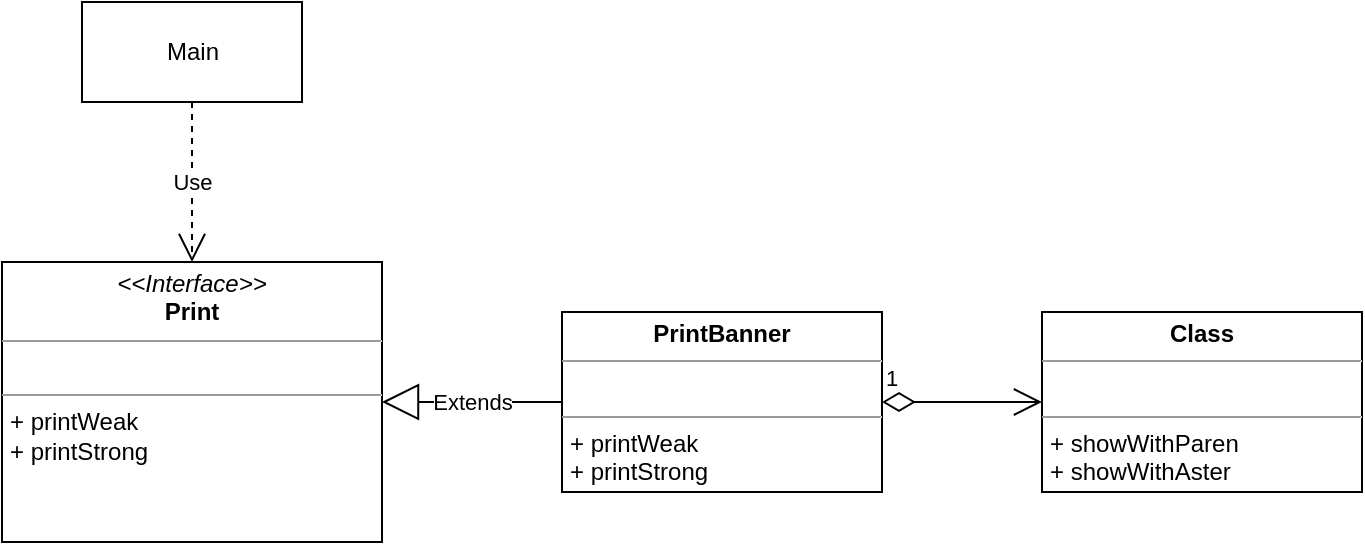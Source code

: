 <mxfile version="12.9.9" type="device"><diagram id="C5RBs43oDa-KdzZeNtuy" name="Page-1"><mxGraphModel dx="1106" dy="1855" grid="1" gridSize="10" guides="1" tooltips="1" connect="1" arrows="1" fold="1" page="1" pageScale="1" pageWidth="827" pageHeight="1169" math="0" shadow="0"><root><mxCell id="WIyWlLk6GJQsqaUBKTNV-0"/><mxCell id="WIyWlLk6GJQsqaUBKTNV-1" parent="WIyWlLk6GJQsqaUBKTNV-0"/><mxCell id="O42ZwQru0m_Hp8X882LZ-2" value="&lt;p style=&quot;margin: 0px ; margin-top: 4px ; text-align: center&quot;&gt;&lt;i&gt;&amp;lt;&amp;lt;Interface&amp;gt;&amp;gt;&lt;/i&gt;&lt;br&gt;&lt;b&gt;Print&lt;/b&gt;&lt;/p&gt;&lt;hr size=&quot;1&quot;&gt;&lt;p style=&quot;margin: 0px ; margin-left: 4px&quot;&gt;&lt;br&gt;&lt;/p&gt;&lt;hr size=&quot;1&quot;&gt;&lt;p style=&quot;margin: 0px ; margin-left: 4px&quot;&gt;+ printWeak&lt;br&gt;+ printStrong&lt;/p&gt;" style="verticalAlign=top;align=left;overflow=fill;fontSize=12;fontFamily=Helvetica;html=1;" parent="WIyWlLk6GJQsqaUBKTNV-1" vertex="1"><mxGeometry x="80" y="40" width="190" height="140" as="geometry"/></mxCell><mxCell id="O42ZwQru0m_Hp8X882LZ-3" value="&lt;p style=&quot;margin: 0px ; margin-top: 4px ; text-align: center&quot;&gt;&lt;b&gt;PrintBanner&lt;/b&gt;&lt;/p&gt;&lt;hr size=&quot;1&quot;&gt;&lt;p style=&quot;margin: 0px ; margin-left: 4px&quot;&gt;&lt;br&gt;&lt;/p&gt;&lt;hr size=&quot;1&quot;&gt;&lt;p style=&quot;margin: 0px ; margin-left: 4px&quot;&gt;+ printWeak&lt;/p&gt;&lt;p style=&quot;margin: 0px ; margin-left: 4px&quot;&gt;+ printStrong&lt;/p&gt;" style="verticalAlign=top;align=left;overflow=fill;fontSize=12;fontFamily=Helvetica;html=1;" parent="WIyWlLk6GJQsqaUBKTNV-1" vertex="1"><mxGeometry x="360" y="65" width="160" height="90" as="geometry"/></mxCell><mxCell id="O42ZwQru0m_Hp8X882LZ-4" value="&lt;p style=&quot;margin: 0px ; margin-top: 4px ; text-align: center&quot;&gt;&lt;b&gt;Class&lt;/b&gt;&lt;/p&gt;&lt;hr size=&quot;1&quot;&gt;&lt;p style=&quot;margin: 0px ; margin-left: 4px&quot;&gt;&lt;br&gt;&lt;/p&gt;&lt;hr size=&quot;1&quot;&gt;&lt;p style=&quot;margin: 0px ; margin-left: 4px&quot;&gt;+ showWithParen&lt;/p&gt;&lt;p style=&quot;margin: 0px ; margin-left: 4px&quot;&gt;+ showWithAster&lt;/p&gt;" style="verticalAlign=top;align=left;overflow=fill;fontSize=12;fontFamily=Helvetica;html=1;" parent="WIyWlLk6GJQsqaUBKTNV-1" vertex="1"><mxGeometry x="600" y="65" width="160" height="90" as="geometry"/></mxCell><mxCell id="O42ZwQru0m_Hp8X882LZ-5" value="Main" style="html=1;" parent="WIyWlLk6GJQsqaUBKTNV-1" vertex="1"><mxGeometry x="120" y="-90" width="110" height="50" as="geometry"/></mxCell><mxCell id="O42ZwQru0m_Hp8X882LZ-6" value="Use" style="endArrow=open;endSize=12;dashed=1;html=1;" parent="WIyWlLk6GJQsqaUBKTNV-1" source="O42ZwQru0m_Hp8X882LZ-5" target="O42ZwQru0m_Hp8X882LZ-2" edge="1"><mxGeometry width="160" relative="1" as="geometry"><mxPoint x="330" y="30" as="sourcePoint"/><mxPoint x="490" y="30" as="targetPoint"/></mxGeometry></mxCell><mxCell id="7FIf-4qwkhp4zr0q-q_g-0" value="Extends" style="endArrow=block;endSize=16;endFill=0;html=1;" edge="1" parent="WIyWlLk6GJQsqaUBKTNV-1" source="O42ZwQru0m_Hp8X882LZ-3" target="O42ZwQru0m_Hp8X882LZ-2"><mxGeometry width="160" relative="1" as="geometry"><mxPoint x="330" y="-130" as="sourcePoint"/><mxPoint x="490" y="-130" as="targetPoint"/></mxGeometry></mxCell><mxCell id="7FIf-4qwkhp4zr0q-q_g-1" value="1" style="endArrow=open;html=1;endSize=12;startArrow=diamondThin;startSize=14;startFill=0;edgeStyle=orthogonalEdgeStyle;align=left;verticalAlign=bottom;" edge="1" parent="WIyWlLk6GJQsqaUBKTNV-1" source="O42ZwQru0m_Hp8X882LZ-3" target="O42ZwQru0m_Hp8X882LZ-4"><mxGeometry x="-1" y="3" relative="1" as="geometry"><mxPoint x="330" y="-130" as="sourcePoint"/><mxPoint x="490" y="-130" as="targetPoint"/></mxGeometry></mxCell></root></mxGraphModel></diagram></mxfile>